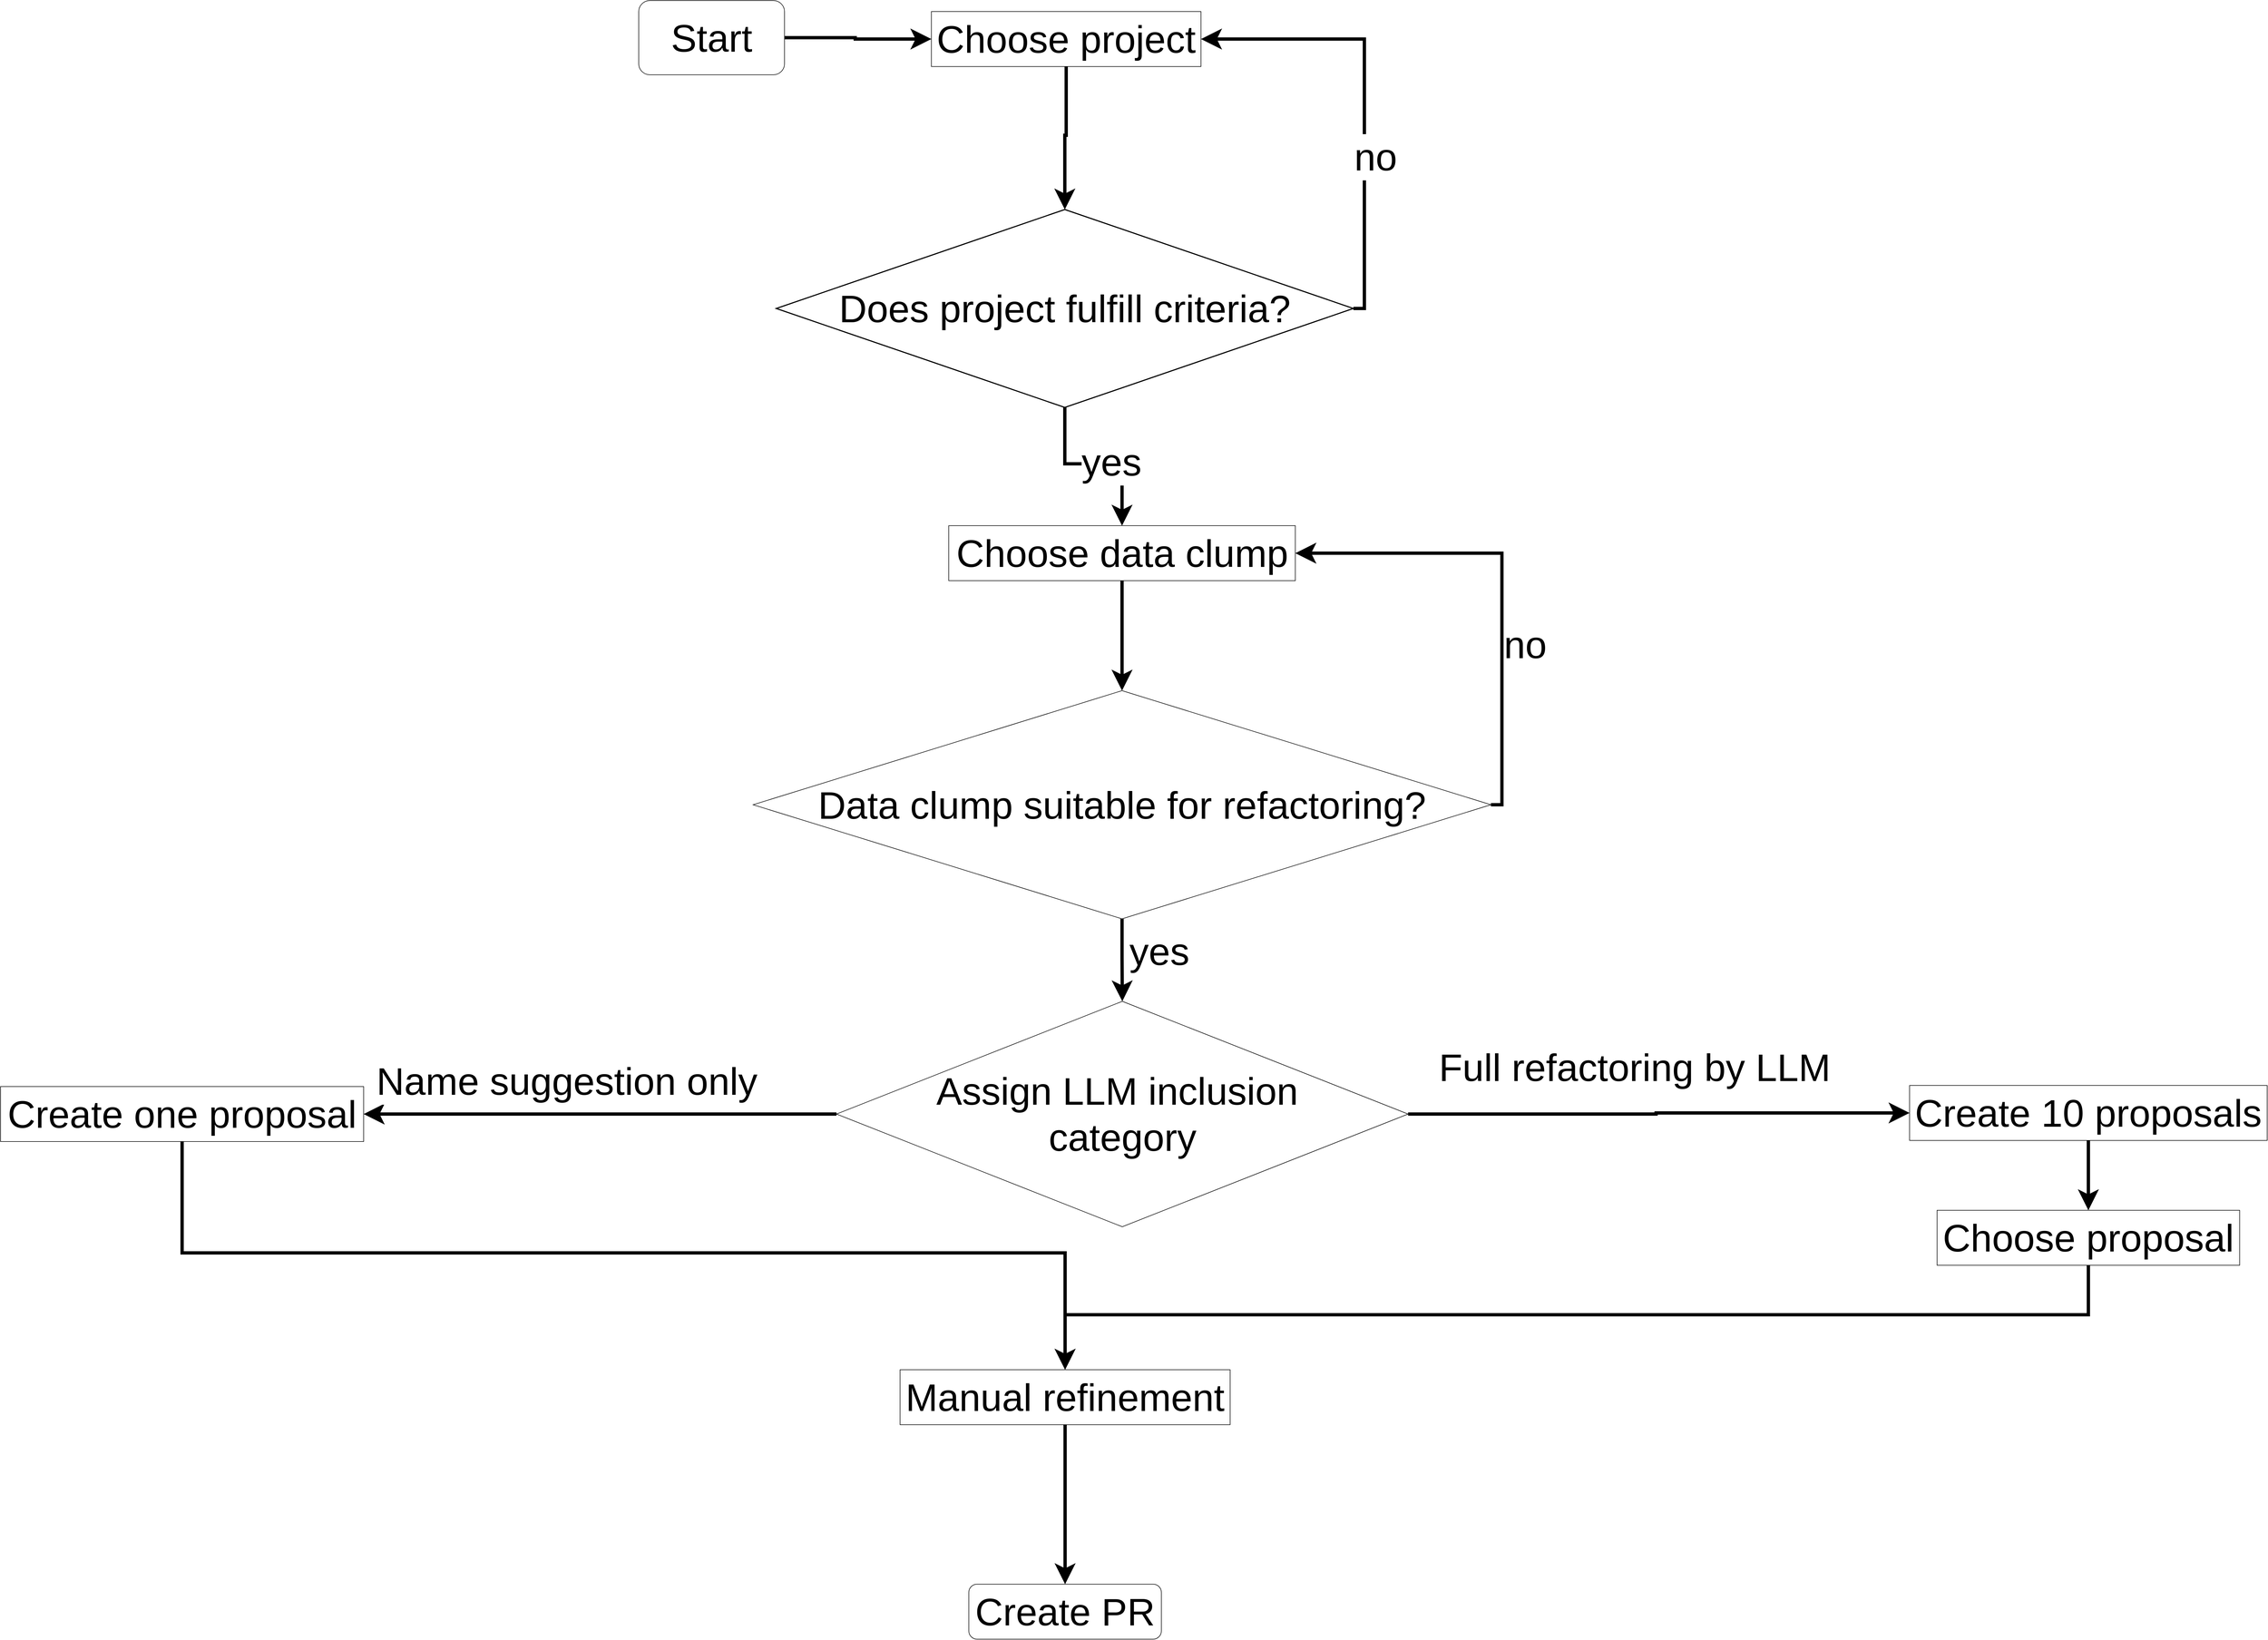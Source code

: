 <mxfile version="25.0.1">
  <diagram name="Seite-1" id="n0hpo-4fA8q_3o40BN-G">
    <mxGraphModel dx="4577" dy="2738" grid="1" gridSize="10" guides="1" tooltips="1" connect="1" arrows="1" fold="1" page="1" pageScale="1" pageWidth="827" pageHeight="1169" math="0" shadow="0">
      <root>
        <mxCell id="0" />
        <mxCell id="1" parent="0" />
        <mxCell id="f-mSSSjeGKOmOlXwNIEi-3" style="edgeStyle=orthogonalEdgeStyle;rounded=0;orthogonalLoop=1;jettySize=auto;html=1;exitX=1;exitY=0.5;exitDx=0;exitDy=0;exitPerimeter=0;entryX=1;entryY=0.5;entryDx=0;entryDy=0;fontSize=70;strokeWidth=6;endSize=19;" parent="1" source="f-mSSSjeGKOmOlXwNIEi-1" target="f-mSSSjeGKOmOlXwNIEi-2" edge="1">
          <mxGeometry relative="1" as="geometry" />
        </mxCell>
        <mxCell id="f-mSSSjeGKOmOlXwNIEi-4" value="no" style="edgeLabel;html=1;align=center;verticalAlign=middle;resizable=0;points=[];fontSize=70;" parent="f-mSSSjeGKOmOlXwNIEi-3" vertex="1" connectable="0">
          <mxGeometry x="-0.276" relative="1" as="geometry">
            <mxPoint x="20" y="-4" as="offset" />
          </mxGeometry>
        </mxCell>
        <mxCell id="f-mSSSjeGKOmOlXwNIEi-6" style="edgeStyle=orthogonalEdgeStyle;rounded=0;orthogonalLoop=1;jettySize=auto;html=1;exitX=0.5;exitY=1;exitDx=0;exitDy=0;exitPerimeter=0;entryX=0.5;entryY=0;entryDx=0;entryDy=0;fontSize=70;strokeWidth=6;endSize=19;" parent="1" source="f-mSSSjeGKOmOlXwNIEi-1" target="f-mSSSjeGKOmOlXwNIEi-12" edge="1">
          <mxGeometry relative="1" as="geometry">
            <mxPoint x="380" y="360" as="targetPoint" />
          </mxGeometry>
        </mxCell>
        <mxCell id="f-mSSSjeGKOmOlXwNIEi-7" value="yes" style="edgeLabel;html=1;align=center;verticalAlign=middle;resizable=0;points=[];fontSize=70;" parent="f-mSSSjeGKOmOlXwNIEi-6" vertex="1" connectable="0">
          <mxGeometry x="-0.1" y="4" relative="1" as="geometry">
            <mxPoint x="43" as="offset" />
          </mxGeometry>
        </mxCell>
        <mxCell id="f-mSSSjeGKOmOlXwNIEi-1" value="Does project fulfill criteria?" style="strokeWidth=2;html=1;shape=mxgraph.flowchart.decision;whiteSpace=wrap;fontSize=70;" parent="1" vertex="1">
          <mxGeometry x="-70" y="-40" width="1049" height="360" as="geometry" />
        </mxCell>
        <mxCell id="f-mSSSjeGKOmOlXwNIEi-2" value="Choose project" style="rounded=0;whiteSpace=wrap;html=1;fontSize=70;" parent="1" vertex="1">
          <mxGeometry x="212" y="-400" width="490" height="100" as="geometry" />
        </mxCell>
        <mxCell id="f-mSSSjeGKOmOlXwNIEi-9" style="edgeStyle=orthogonalEdgeStyle;rounded=0;orthogonalLoop=1;jettySize=auto;html=1;exitX=1;exitY=0.5;exitDx=0;exitDy=0;entryX=0;entryY=0.5;entryDx=0;entryDy=0;fontSize=70;strokeWidth=6;endSize=19;" parent="1" source="f-mSSSjeGKOmOlXwNIEi-18" target="f-mSSSjeGKOmOlXwNIEi-8" edge="1">
          <mxGeometry relative="1" as="geometry">
            <mxPoint x="455" y="435" as="sourcePoint" />
          </mxGeometry>
        </mxCell>
        <mxCell id="f-mSSSjeGKOmOlXwNIEi-10" value="Full refactoring by LLM" style="edgeLabel;html=1;align=center;verticalAlign=middle;resizable=0;points=[];fontSize=70;" parent="f-mSSSjeGKOmOlXwNIEi-9" vertex="1" connectable="0">
          <mxGeometry x="-0.322" y="-1" relative="1" as="geometry">
            <mxPoint x="102" y="-86" as="offset" />
          </mxGeometry>
        </mxCell>
        <mxCell id="f-mSSSjeGKOmOlXwNIEi-28" style="edgeStyle=orthogonalEdgeStyle;rounded=0;orthogonalLoop=1;jettySize=auto;html=1;exitX=0.5;exitY=1;exitDx=0;exitDy=0;entryX=0.5;entryY=0;entryDx=0;entryDy=0;fontSize=70;strokeWidth=6;endSize=19;" parent="1" source="f-mSSSjeGKOmOlXwNIEi-8" target="f-mSSSjeGKOmOlXwNIEi-27" edge="1">
          <mxGeometry relative="1" as="geometry" />
        </mxCell>
        <mxCell id="f-mSSSjeGKOmOlXwNIEi-8" value="Create 10 proposals" style="rounded=0;whiteSpace=wrap;html=1;fontSize=70;" parent="1" vertex="1">
          <mxGeometry x="1990" y="1553" width="650" height="100" as="geometry" />
        </mxCell>
        <mxCell id="f-mSSSjeGKOmOlXwNIEi-14" style="edgeStyle=orthogonalEdgeStyle;rounded=0;orthogonalLoop=1;jettySize=auto;html=1;exitX=0.5;exitY=1;exitDx=0;exitDy=0;entryX=0.5;entryY=0;entryDx=0;entryDy=0;fontSize=70;strokeWidth=6;endSize=19;" parent="1" source="f-mSSSjeGKOmOlXwNIEi-12" target="f-mSSSjeGKOmOlXwNIEi-13" edge="1">
          <mxGeometry relative="1" as="geometry" />
        </mxCell>
        <mxCell id="f-mSSSjeGKOmOlXwNIEi-12" value="Choose data clump" style="rounded=0;whiteSpace=wrap;html=1;fontSize=70;" parent="1" vertex="1">
          <mxGeometry x="243.5" y="535" width="630" height="100" as="geometry" />
        </mxCell>
        <mxCell id="f-mSSSjeGKOmOlXwNIEi-15" style="edgeStyle=orthogonalEdgeStyle;rounded=0;orthogonalLoop=1;jettySize=auto;html=1;exitX=1;exitY=0.5;exitDx=0;exitDy=0;entryX=1;entryY=0.5;entryDx=0;entryDy=0;fontSize=70;strokeWidth=6;endSize=19;" parent="1" source="f-mSSSjeGKOmOlXwNIEi-13" target="f-mSSSjeGKOmOlXwNIEi-12" edge="1">
          <mxGeometry relative="1" as="geometry" />
        </mxCell>
        <mxCell id="f-mSSSjeGKOmOlXwNIEi-16" value="no" style="edgeLabel;html=1;align=center;verticalAlign=middle;resizable=0;points=[];fontSize=70;" parent="f-mSSSjeGKOmOlXwNIEi-15" vertex="1" connectable="0">
          <mxGeometry x="-0.27" y="1" relative="1" as="geometry">
            <mxPoint x="43" as="offset" />
          </mxGeometry>
        </mxCell>
        <mxCell id="f-mSSSjeGKOmOlXwNIEi-20" style="edgeStyle=orthogonalEdgeStyle;rounded=0;orthogonalLoop=1;jettySize=auto;html=1;exitX=0.5;exitY=1;exitDx=0;exitDy=0;entryX=0.5;entryY=0;entryDx=0;entryDy=0;fontSize=70;strokeWidth=6;endSize=19;" parent="1" source="f-mSSSjeGKOmOlXwNIEi-13" target="f-mSSSjeGKOmOlXwNIEi-18" edge="1">
          <mxGeometry relative="1" as="geometry" />
        </mxCell>
        <mxCell id="f-mSSSjeGKOmOlXwNIEi-23" value="yes" style="edgeLabel;html=1;align=center;verticalAlign=middle;resizable=0;points=[];fontSize=70;" parent="f-mSSSjeGKOmOlXwNIEi-20" vertex="1" connectable="0">
          <mxGeometry x="-0.254" y="-1" relative="1" as="geometry">
            <mxPoint x="68" y="3" as="offset" />
          </mxGeometry>
        </mxCell>
        <mxCell id="f-mSSSjeGKOmOlXwNIEi-13" value="Data clump suitable for refactoring?" style="rhombus;whiteSpace=wrap;html=1;fontSize=70;" parent="1" vertex="1">
          <mxGeometry x="-112" y="835" width="1341" height="415" as="geometry" />
        </mxCell>
        <mxCell id="f-mSSSjeGKOmOlXwNIEi-22" style="edgeStyle=orthogonalEdgeStyle;rounded=0;orthogonalLoop=1;jettySize=auto;html=1;entryX=0;entryY=0.5;entryDx=0;entryDy=0;fontSize=70;strokeWidth=6;endSize=19;" parent="1" source="f-mSSSjeGKOmOlXwNIEi-21" target="f-mSSSjeGKOmOlXwNIEi-2" edge="1">
          <mxGeometry relative="1" as="geometry" />
        </mxCell>
        <mxCell id="f-mSSSjeGKOmOlXwNIEi-21" value="Start" style="rounded=1;whiteSpace=wrap;html=1;fontSize=70;" parent="1" vertex="1">
          <mxGeometry x="-320" y="-420" width="265" height="135" as="geometry" />
        </mxCell>
        <mxCell id="f-mSSSjeGKOmOlXwNIEi-40" style="edgeStyle=orthogonalEdgeStyle;rounded=0;orthogonalLoop=1;jettySize=auto;html=1;exitX=0.5;exitY=1;exitDx=0;exitDy=0;entryX=0.5;entryY=0;entryDx=0;entryDy=0;fontSize=70;strokeWidth=6;endSize=19;" parent="1" source="f-mSSSjeGKOmOlXwNIEi-24" target="f-mSSSjeGKOmOlXwNIEi-29" edge="1">
          <mxGeometry relative="1" as="geometry">
            <mxPoint x="500" y="1690" as="targetPoint" />
          </mxGeometry>
        </mxCell>
        <mxCell id="f-mSSSjeGKOmOlXwNIEi-24" value="Create one proposal" style="rounded=0;whiteSpace=wrap;html=1;fontSize=70;" parent="1" vertex="1">
          <mxGeometry x="-1480" y="1555" width="660" height="100" as="geometry" />
        </mxCell>
        <mxCell id="f-mSSSjeGKOmOlXwNIEi-32" style="edgeStyle=orthogonalEdgeStyle;rounded=0;orthogonalLoop=1;jettySize=auto;html=1;exitX=0.5;exitY=1;exitDx=0;exitDy=0;entryX=0.5;entryY=0;entryDx=0;entryDy=0;fontSize=70;strokeWidth=6;endSize=19;" parent="1" source="f-mSSSjeGKOmOlXwNIEi-27" target="f-mSSSjeGKOmOlXwNIEi-29" edge="1">
          <mxGeometry relative="1" as="geometry" />
        </mxCell>
        <mxCell id="f-mSSSjeGKOmOlXwNIEi-27" value="Choose proposal" style="rounded=0;whiteSpace=wrap;html=1;fontSize=70;" parent="1" vertex="1">
          <mxGeometry x="2040" y="1780" width="550" height="100" as="geometry" />
        </mxCell>
        <mxCell id="f-mSSSjeGKOmOlXwNIEi-33" style="edgeStyle=orthogonalEdgeStyle;rounded=0;orthogonalLoop=1;jettySize=auto;html=1;exitX=0.5;exitY=1;exitDx=0;exitDy=0;entryX=0.5;entryY=0;entryDx=0;entryDy=0;fontSize=70;strokeWidth=6;endSize=19;" parent="1" source="f-mSSSjeGKOmOlXwNIEi-29" target="f-mSSSjeGKOmOlXwNIEi-34" edge="1">
          <mxGeometry relative="1" as="geometry">
            <mxPoint x="401" y="1050" as="targetPoint" />
          </mxGeometry>
        </mxCell>
        <mxCell id="f-mSSSjeGKOmOlXwNIEi-29" value="Manual refinement" style="rounded=0;whiteSpace=wrap;html=1;fontSize=70;" parent="1" vertex="1">
          <mxGeometry x="155" y="2070" width="600" height="100" as="geometry" />
        </mxCell>
        <mxCell id="f-mSSSjeGKOmOlXwNIEi-34" value="Create PR" style="rounded=1;whiteSpace=wrap;html=1;fontSize=70;" parent="1" vertex="1">
          <mxGeometry x="280" y="2460" width="350" height="100" as="geometry" />
        </mxCell>
        <mxCell id="f-mSSSjeGKOmOlXwNIEi-36" style="edgeStyle=orthogonalEdgeStyle;rounded=0;orthogonalLoop=1;jettySize=auto;html=1;exitX=0.5;exitY=1;exitDx=0;exitDy=0;entryX=0.5;entryY=0;entryDx=0;entryDy=0;entryPerimeter=0;fontSize=70;strokeWidth=6;endSize=19;" parent="1" source="f-mSSSjeGKOmOlXwNIEi-2" target="f-mSSSjeGKOmOlXwNIEi-1" edge="1">
          <mxGeometry relative="1" as="geometry" />
        </mxCell>
        <mxCell id="f-mSSSjeGKOmOlXwNIEi-38" style="edgeStyle=orthogonalEdgeStyle;rounded=0;orthogonalLoop=1;jettySize=auto;html=1;exitX=0;exitY=0.5;exitDx=0;exitDy=0;entryX=1;entryY=0.5;entryDx=0;entryDy=0;fontSize=70;strokeWidth=6;endSize=19;" parent="1" source="f-mSSSjeGKOmOlXwNIEi-18" target="f-mSSSjeGKOmOlXwNIEi-24" edge="1">
          <mxGeometry relative="1" as="geometry" />
        </mxCell>
        <mxCell id="f-mSSSjeGKOmOlXwNIEi-39" value="&lt;div&gt;&lt;font&gt;Name suggestion only&lt;/font&gt;&lt;/div&gt;" style="edgeLabel;html=1;align=center;verticalAlign=middle;resizable=0;points=[];fontSize=70;" parent="f-mSSSjeGKOmOlXwNIEi-38" vertex="1" connectable="0">
          <mxGeometry x="0.258" y="-6" relative="1" as="geometry">
            <mxPoint x="50" y="-54" as="offset" />
          </mxGeometry>
        </mxCell>
        <mxCell id="f-mSSSjeGKOmOlXwNIEi-18" value="Assign LLM inclusion&amp;nbsp;&lt;div&gt;category&lt;/div&gt;" style="rhombus;whiteSpace=wrap;html=1;fontSize=70;" parent="1" vertex="1">
          <mxGeometry x="39.5" y="1400" width="1039" height="410" as="geometry" />
        </mxCell>
      </root>
    </mxGraphModel>
  </diagram>
</mxfile>
